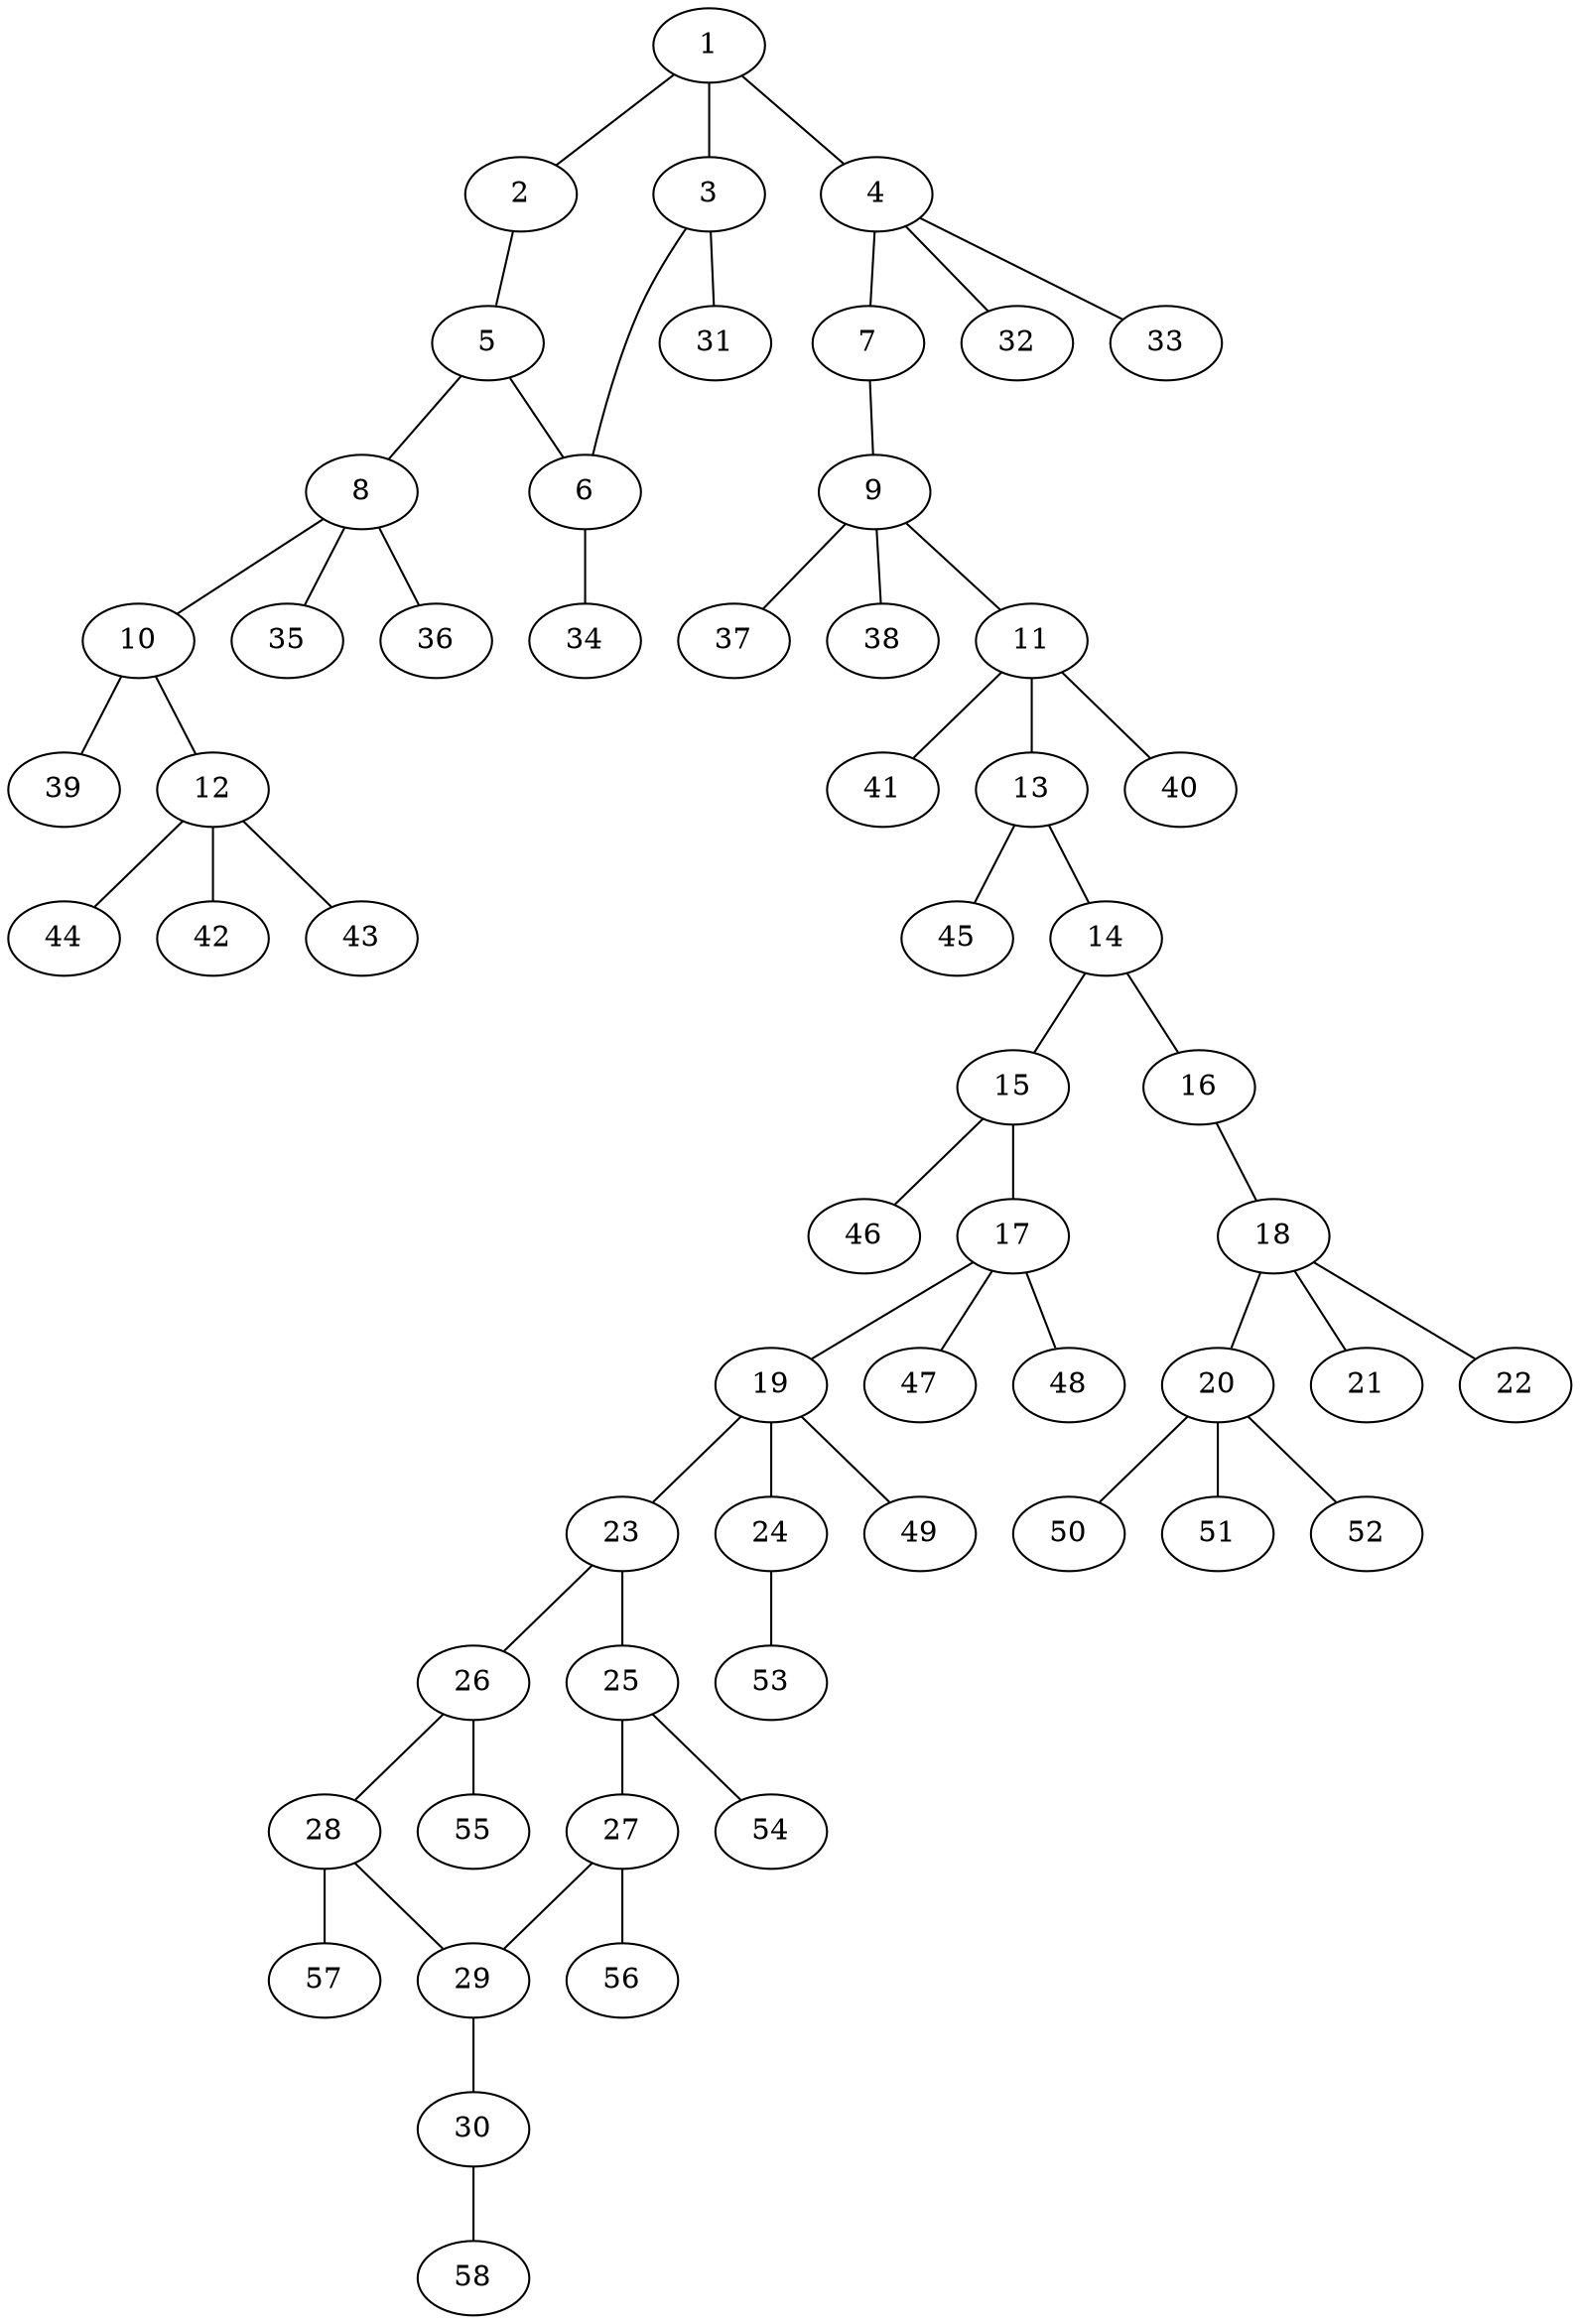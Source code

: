 graph molecule_3374 {
	1	 [chem=C];
	2	 [chem=O];
	1 -- 2	 [valence=1];
	3	 [chem=C];
	1 -- 3	 [valence=2];
	4	 [chem=C];
	1 -- 4	 [valence=1];
	5	 [chem=C];
	2 -- 5	 [valence=1];
	6	 [chem=C];
	3 -- 6	 [valence=1];
	31	 [chem=H];
	3 -- 31	 [valence=1];
	7	 [chem=S];
	4 -- 7	 [valence=1];
	32	 [chem=H];
	4 -- 32	 [valence=1];
	33	 [chem=H];
	4 -- 33	 [valence=1];
	5 -- 6	 [valence=2];
	8	 [chem=C];
	5 -- 8	 [valence=1];
	34	 [chem=H];
	6 -- 34	 [valence=1];
	9	 [chem=C];
	7 -- 9	 [valence=1];
	10	 [chem=N];
	8 -- 10	 [valence=1];
	35	 [chem=H];
	8 -- 35	 [valence=1];
	36	 [chem=H];
	8 -- 36	 [valence=1];
	11	 [chem=C];
	9 -- 11	 [valence=1];
	37	 [chem=H];
	9 -- 37	 [valence=1];
	38	 [chem=H];
	9 -- 38	 [valence=1];
	12	 [chem=C];
	10 -- 12	 [valence=1];
	39	 [chem=H];
	10 -- 39	 [valence=1];
	13	 [chem=N];
	11 -- 13	 [valence=1];
	40	 [chem=H];
	11 -- 40	 [valence=1];
	41	 [chem=H];
	11 -- 41	 [valence=1];
	42	 [chem=H];
	12 -- 42	 [valence=1];
	43	 [chem=H];
	12 -- 43	 [valence=1];
	44	 [chem=H];
	12 -- 44	 [valence=1];
	14	 [chem=C];
	13 -- 14	 [valence=1];
	45	 [chem=H];
	13 -- 45	 [valence=1];
	15	 [chem=N];
	14 -- 15	 [valence=1];
	16	 [chem=N];
	14 -- 16	 [valence=2];
	17	 [chem=C];
	15 -- 17	 [valence=1];
	46	 [chem=H];
	15 -- 46	 [valence=1];
	18	 [chem=S];
	16 -- 18	 [valence=1];
	19	 [chem=C];
	17 -- 19	 [valence=1];
	47	 [chem=H];
	17 -- 47	 [valence=1];
	48	 [chem=H];
	17 -- 48	 [valence=1];
	20	 [chem=C];
	18 -- 20	 [valence=1];
	21	 [chem=O];
	18 -- 21	 [valence=2];
	22	 [chem=O];
	18 -- 22	 [valence=2];
	23	 [chem=C];
	19 -- 23	 [valence=1];
	24	 [chem=O];
	19 -- 24	 [valence=1];
	49	 [chem=H];
	19 -- 49	 [valence=1];
	50	 [chem=H];
	20 -- 50	 [valence=1];
	51	 [chem=H];
	20 -- 51	 [valence=1];
	52	 [chem=H];
	20 -- 52	 [valence=1];
	25	 [chem=C];
	23 -- 25	 [valence=1];
	26	 [chem=C];
	23 -- 26	 [valence=2];
	53	 [chem=H];
	24 -- 53	 [valence=1];
	27	 [chem=C];
	25 -- 27	 [valence=2];
	54	 [chem=H];
	25 -- 54	 [valence=1];
	28	 [chem=C];
	26 -- 28	 [valence=1];
	55	 [chem=H];
	26 -- 55	 [valence=1];
	29	 [chem=C];
	27 -- 29	 [valence=1];
	56	 [chem=H];
	27 -- 56	 [valence=1];
	28 -- 29	 [valence=2];
	57	 [chem=H];
	28 -- 57	 [valence=1];
	30	 [chem=O];
	29 -- 30	 [valence=1];
	58	 [chem=H];
	30 -- 58	 [valence=1];
}
